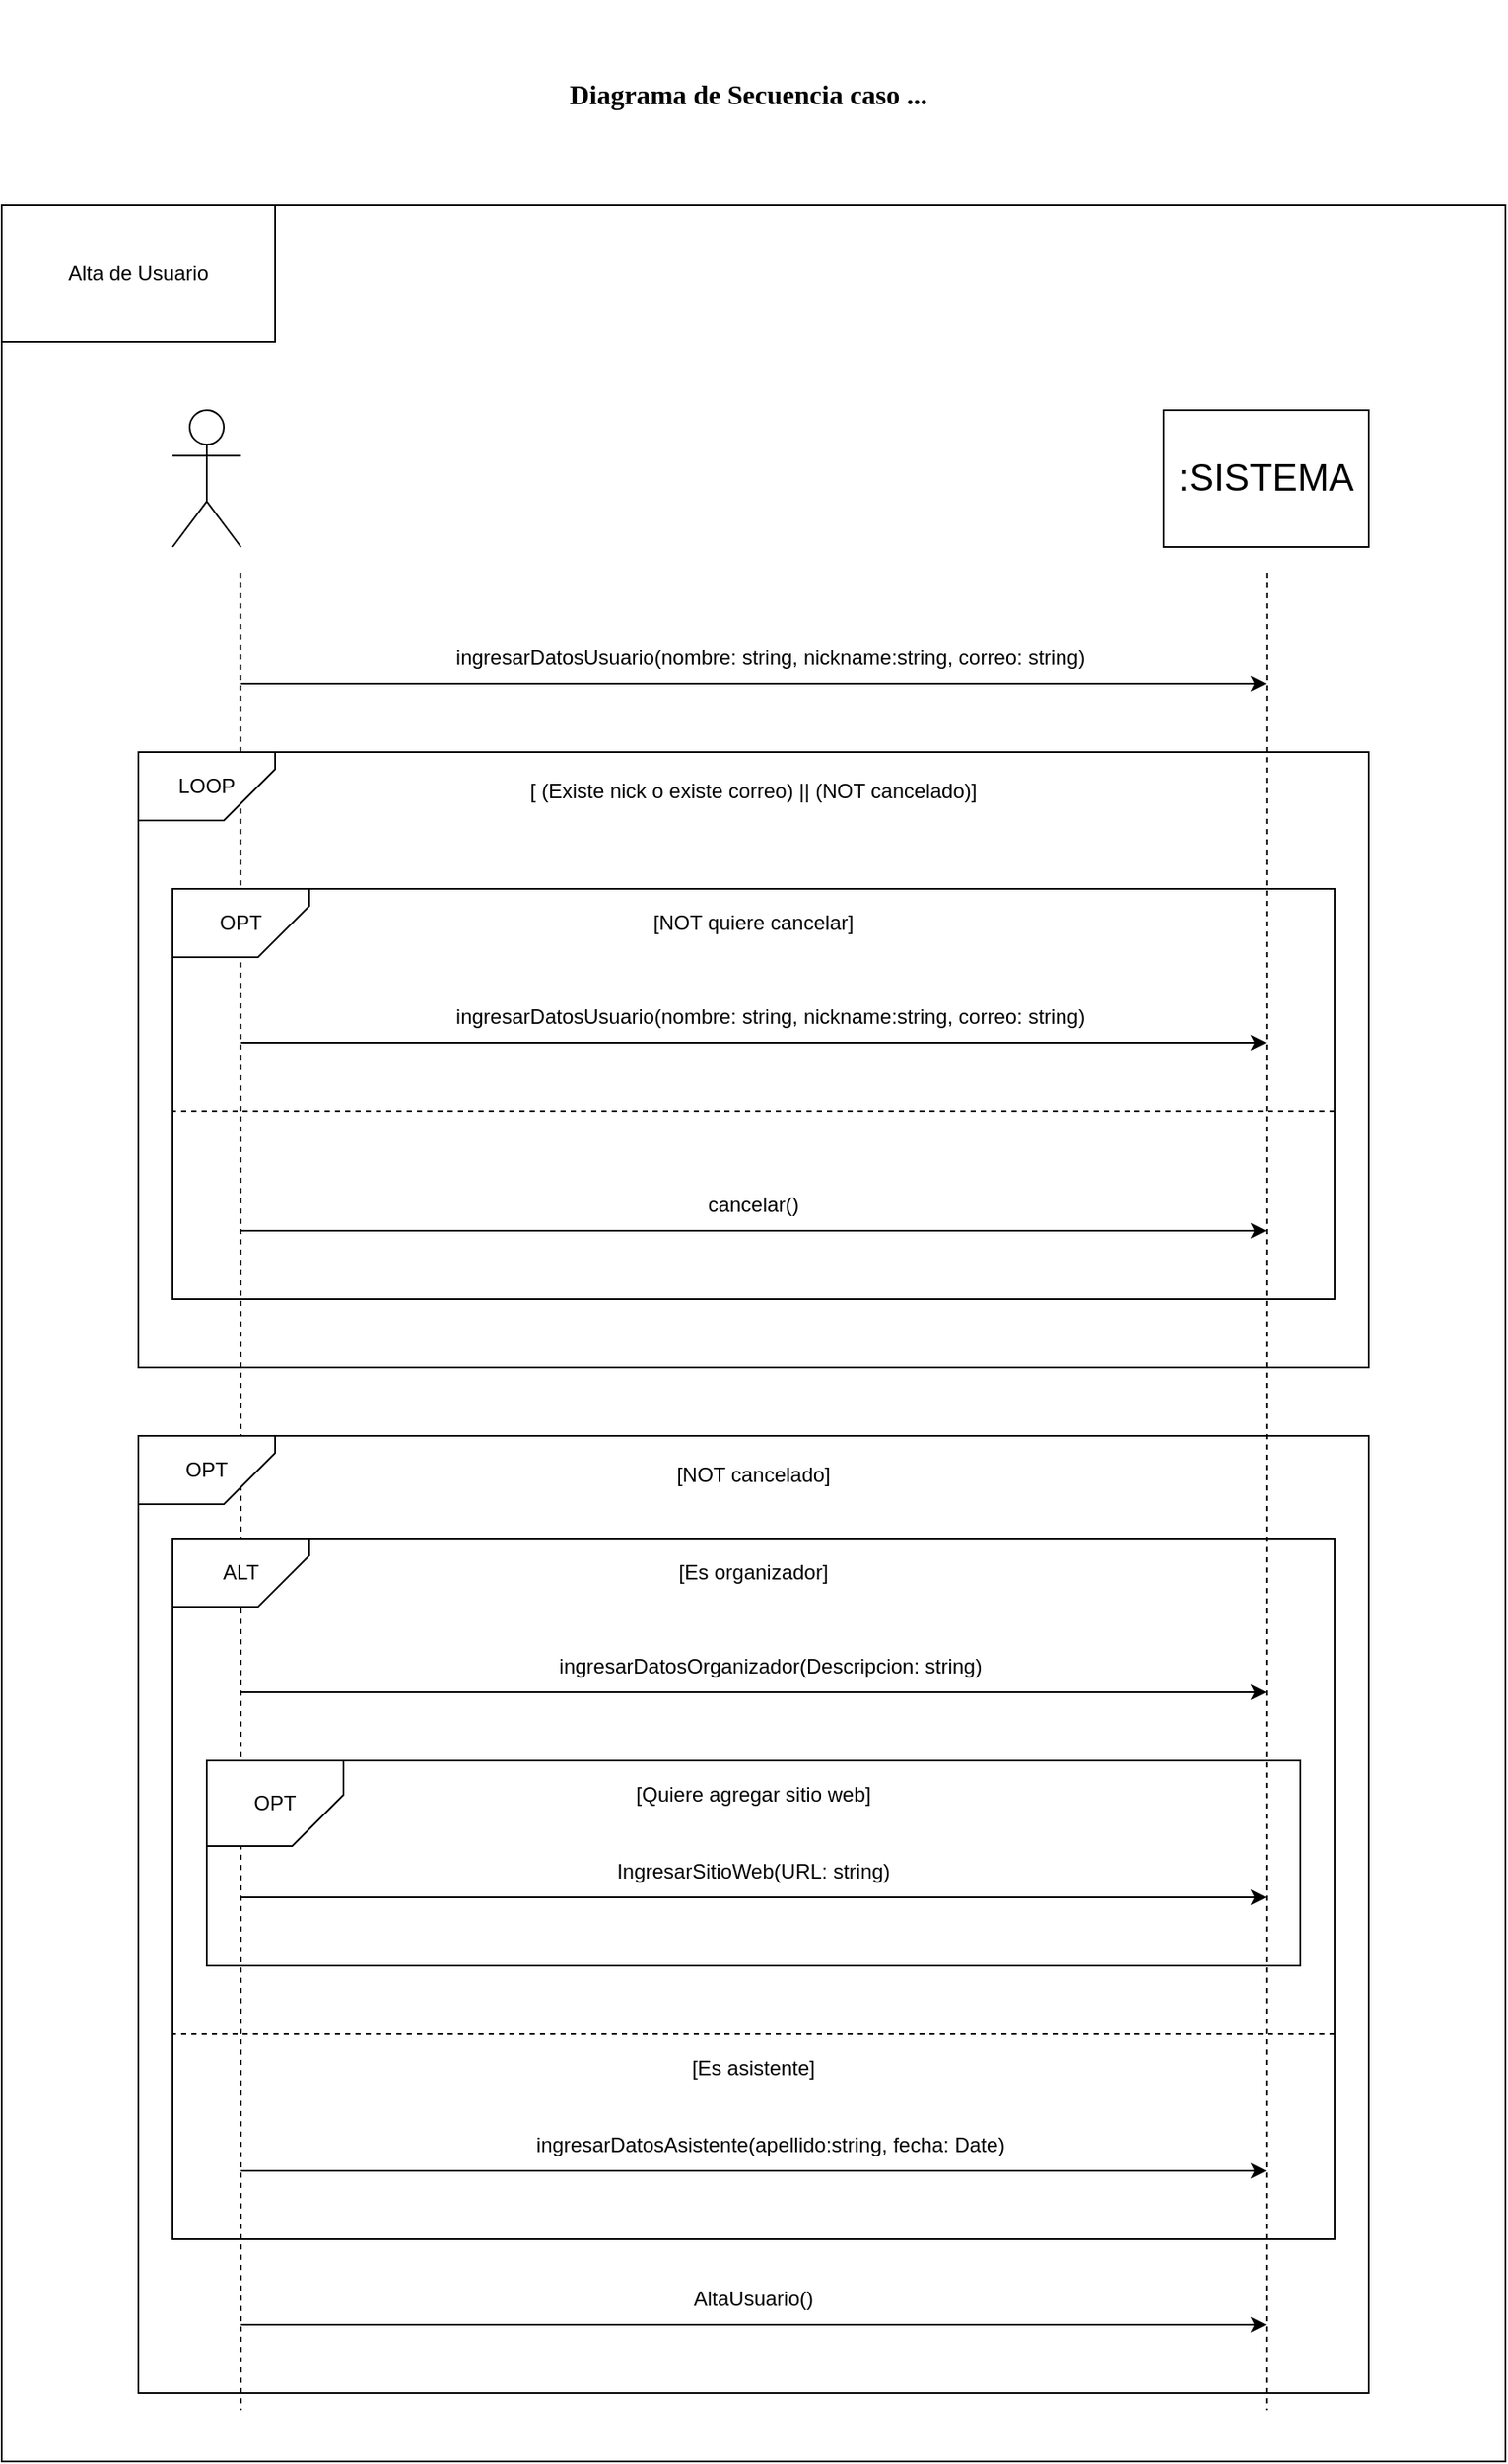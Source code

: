 <mxfile version="28.1.0">
  <diagram name="Page-1" id="SFngXKMeFKJR5RbvRdrw">
    <mxGraphModel dx="597" dy="356" grid="1" gridSize="10" guides="1" tooltips="1" connect="1" arrows="1" fold="1" page="1" pageScale="1" pageWidth="850" pageHeight="1100" math="0" shadow="0">
      <root>
        <mxCell id="0" />
        <mxCell id="1" parent="0" />
        <mxCell id="XvD1D9-V97MnuDnXe-HW-1" value="&lt;font face=&quot;Times New Roman&quot;&gt;&lt;span style=&quot;font-size: 16px;&quot;&gt;&lt;b&gt;Diagrama de Secuencia caso ...&lt;/b&gt;&lt;/span&gt;&lt;/font&gt;" style="text;html=1;align=center;verticalAlign=middle;whiteSpace=wrap;rounded=0;" vertex="1" parent="1">
          <mxGeometry x="547" y="110" width="460" height="110" as="geometry" />
        </mxCell>
        <mxCell id="XvD1D9-V97MnuDnXe-HW-2" value="Alta de Usuario" style="rounded=0;whiteSpace=wrap;html=1;" vertex="1" parent="1">
          <mxGeometry x="340" y="230" width="160" height="80" as="geometry" />
        </mxCell>
        <mxCell id="XvD1D9-V97MnuDnXe-HW-3" value="" style="shape=umlActor;verticalLabelPosition=bottom;verticalAlign=top;html=1;outlineConnect=0;" vertex="1" parent="1">
          <mxGeometry x="440" y="350" width="40" height="80" as="geometry" />
        </mxCell>
        <mxCell id="XvD1D9-V97MnuDnXe-HW-4" value="&lt;font style=&quot;font-size: 22px;&quot;&gt;:SISTEMA&lt;/font&gt;" style="rounded=0;whiteSpace=wrap;html=1;" vertex="1" parent="1">
          <mxGeometry x="1020" y="350" width="120" height="80" as="geometry" />
        </mxCell>
        <mxCell id="XvD1D9-V97MnuDnXe-HW-5" value="" style="endArrow=classic;html=1;rounded=0;" edge="1" parent="1">
          <mxGeometry width="50" height="50" relative="1" as="geometry">
            <mxPoint x="480" y="510" as="sourcePoint" />
            <mxPoint x="1080" y="510" as="targetPoint" />
          </mxGeometry>
        </mxCell>
        <mxCell id="XvD1D9-V97MnuDnXe-HW-6" value="ingresarDatosUsuario(nombre: string, nickname:string, correo: string)" style="text;html=1;align=center;verticalAlign=middle;whiteSpace=wrap;rounded=0;" vertex="1" parent="1">
          <mxGeometry x="550" y="480" width="480" height="30" as="geometry" />
        </mxCell>
        <mxCell id="XvD1D9-V97MnuDnXe-HW-7" value="" style="endArrow=none;dashed=1;html=1;rounded=0;" edge="1" parent="1">
          <mxGeometry width="50" height="50" relative="1" as="geometry">
            <mxPoint x="479.72" y="445" as="sourcePoint" />
            <mxPoint x="480" y="1520" as="targetPoint" />
          </mxGeometry>
        </mxCell>
        <mxCell id="XvD1D9-V97MnuDnXe-HW-8" value="" style="endArrow=none;dashed=1;html=1;rounded=0;" edge="1" parent="1">
          <mxGeometry width="50" height="50" relative="1" as="geometry">
            <mxPoint x="1080.2" y="445" as="sourcePoint" />
            <mxPoint x="1080" y="1520" as="targetPoint" />
          </mxGeometry>
        </mxCell>
        <mxCell id="XvD1D9-V97MnuDnXe-HW-9" value="" style="group" vertex="1" connectable="0" parent="1">
          <mxGeometry x="420" y="550" width="740" height="360" as="geometry" />
        </mxCell>
        <mxCell id="XvD1D9-V97MnuDnXe-HW-10" value="" style="rounded=0;whiteSpace=wrap;html=1;fillColor=none;" vertex="1" parent="XvD1D9-V97MnuDnXe-HW-9">
          <mxGeometry width="720" height="360" as="geometry" />
        </mxCell>
        <mxCell id="XvD1D9-V97MnuDnXe-HW-11" value="LOOP" style="shape=card;whiteSpace=wrap;html=1;flipV=1;flipH=1;" vertex="1" parent="XvD1D9-V97MnuDnXe-HW-9">
          <mxGeometry width="80" height="40" as="geometry" />
        </mxCell>
        <mxCell id="XvD1D9-V97MnuDnXe-HW-12" value="[ (Existe nick o existe correo) || (NOT cancelado)]" style="text;html=1;align=center;verticalAlign=middle;whiteSpace=wrap;rounded=0;" vertex="1" parent="XvD1D9-V97MnuDnXe-HW-9">
          <mxGeometry x="120" width="480" height="46.667" as="geometry" />
        </mxCell>
        <mxCell id="XvD1D9-V97MnuDnXe-HW-13" value="" style="group" vertex="1" connectable="0" parent="XvD1D9-V97MnuDnXe-HW-9">
          <mxGeometry x="20" y="80" width="720" height="240" as="geometry" />
        </mxCell>
        <mxCell id="XvD1D9-V97MnuDnXe-HW-14" value="" style="rounded=0;whiteSpace=wrap;html=1;fillColor=none;" vertex="1" parent="XvD1D9-V97MnuDnXe-HW-13">
          <mxGeometry width="680" height="240" as="geometry" />
        </mxCell>
        <mxCell id="XvD1D9-V97MnuDnXe-HW-15" value="OPT" style="shape=card;whiteSpace=wrap;html=1;flipV=1;flipH=1;" vertex="1" parent="XvD1D9-V97MnuDnXe-HW-13">
          <mxGeometry width="80" height="40" as="geometry" />
        </mxCell>
        <mxCell id="XvD1D9-V97MnuDnXe-HW-16" value="[NOT quiere cancelar]" style="text;html=1;align=center;verticalAlign=middle;whiteSpace=wrap;rounded=0;" vertex="1" parent="XvD1D9-V97MnuDnXe-HW-13">
          <mxGeometry x="100" width="480" height="40" as="geometry" />
        </mxCell>
        <mxCell id="XvD1D9-V97MnuDnXe-HW-17" value="" style="endArrow=classic;html=1;rounded=0;" edge="1" parent="XvD1D9-V97MnuDnXe-HW-13">
          <mxGeometry width="50" height="50" relative="1" as="geometry">
            <mxPoint x="40" y="90" as="sourcePoint" />
            <mxPoint x="640" y="90" as="targetPoint" />
          </mxGeometry>
        </mxCell>
        <mxCell id="XvD1D9-V97MnuDnXe-HW-18" value="ingresarDatosUsuario(nombre: string, nickname:string, correo: string)" style="text;html=1;align=center;verticalAlign=middle;whiteSpace=wrap;rounded=0;" vertex="1" parent="XvD1D9-V97MnuDnXe-HW-13">
          <mxGeometry x="110" y="60" width="480" height="30" as="geometry" />
        </mxCell>
        <mxCell id="XvD1D9-V97MnuDnXe-HW-19" value="" style="endArrow=none;dashed=1;html=1;rounded=0;" edge="1" parent="XvD1D9-V97MnuDnXe-HW-13">
          <mxGeometry width="50" height="50" relative="1" as="geometry">
            <mxPoint x="680" y="130" as="sourcePoint" />
            <mxPoint y="130" as="targetPoint" />
          </mxGeometry>
        </mxCell>
        <mxCell id="XvD1D9-V97MnuDnXe-HW-20" value="cancelar()" style="text;html=1;align=center;verticalAlign=middle;whiteSpace=wrap;rounded=0;" vertex="1" parent="XvD1D9-V97MnuDnXe-HW-13">
          <mxGeometry x="100" y="170" width="480" height="30" as="geometry" />
        </mxCell>
        <mxCell id="XvD1D9-V97MnuDnXe-HW-21" value="" style="endArrow=classic;html=1;rounded=0;" edge="1" parent="XvD1D9-V97MnuDnXe-HW-13">
          <mxGeometry width="50" height="50" relative="1" as="geometry">
            <mxPoint x="40" y="200" as="sourcePoint" />
            <mxPoint x="640" y="200" as="targetPoint" />
          </mxGeometry>
        </mxCell>
        <mxCell id="XvD1D9-V97MnuDnXe-HW-23" value="" style="group" connectable="0" vertex="1" parent="1">
          <mxGeometry x="420" y="950" width="740" height="570" as="geometry" />
        </mxCell>
        <mxCell id="XvD1D9-V97MnuDnXe-HW-24" value="" style="rounded=0;whiteSpace=wrap;html=1;fillColor=none;" vertex="1" parent="XvD1D9-V97MnuDnXe-HW-23">
          <mxGeometry width="720" height="560" as="geometry" />
        </mxCell>
        <mxCell id="XvD1D9-V97MnuDnXe-HW-25" value="OPT" style="shape=card;whiteSpace=wrap;html=1;flipV=1;flipH=1;" vertex="1" parent="XvD1D9-V97MnuDnXe-HW-23">
          <mxGeometry width="80" height="40" as="geometry" />
        </mxCell>
        <mxCell id="XvD1D9-V97MnuDnXe-HW-26" value="[NOT cancelado]" style="text;html=1;align=center;verticalAlign=middle;whiteSpace=wrap;rounded=0;" vertex="1" parent="XvD1D9-V97MnuDnXe-HW-23">
          <mxGeometry x="120" width="480" height="46.667" as="geometry" />
        </mxCell>
        <mxCell id="XvD1D9-V97MnuDnXe-HW-27" value="" style="endArrow=classic;html=1;rounded=0;" edge="1" parent="XvD1D9-V97MnuDnXe-HW-23">
          <mxGeometry width="50" height="50" relative="1" as="geometry">
            <mxPoint x="60" y="520" as="sourcePoint" />
            <mxPoint x="660" y="520" as="targetPoint" />
          </mxGeometry>
        </mxCell>
        <mxCell id="XvD1D9-V97MnuDnXe-HW-28" value="AltaUsuario()" style="text;html=1;align=center;verticalAlign=middle;whiteSpace=wrap;rounded=0;" vertex="1" parent="XvD1D9-V97MnuDnXe-HW-23">
          <mxGeometry x="120" y="490" width="480" height="30" as="geometry" />
        </mxCell>
        <mxCell id="XvD1D9-V97MnuDnXe-HW-22" value="" style="rounded=0;whiteSpace=wrap;html=1;fillColor=none;movable=1;resizable=1;rotatable=1;deletable=1;editable=1;locked=0;connectable=1;" vertex="1" parent="1">
          <mxGeometry x="340" y="230" width="880" height="1320" as="geometry" />
        </mxCell>
        <mxCell id="XvD1D9-V97MnuDnXe-HW-29" value="" style="group" connectable="0" vertex="1" parent="1">
          <mxGeometry x="440" y="1010" width="720" height="480" as="geometry" />
        </mxCell>
        <mxCell id="XvD1D9-V97MnuDnXe-HW-30" value="" style="rounded=0;whiteSpace=wrap;html=1;fillColor=none;" vertex="1" parent="XvD1D9-V97MnuDnXe-HW-29">
          <mxGeometry width="680" height="410" as="geometry" />
        </mxCell>
        <mxCell id="XvD1D9-V97MnuDnXe-HW-31" value="ALT" style="shape=card;whiteSpace=wrap;html=1;flipV=1;flipH=1;" vertex="1" parent="XvD1D9-V97MnuDnXe-HW-29">
          <mxGeometry width="80" height="40" as="geometry" />
        </mxCell>
        <mxCell id="XvD1D9-V97MnuDnXe-HW-32" value="[Es organizador]" style="text;html=1;align=center;verticalAlign=middle;whiteSpace=wrap;rounded=0;" vertex="1" parent="XvD1D9-V97MnuDnXe-HW-29">
          <mxGeometry x="100" width="480" height="40" as="geometry" />
        </mxCell>
        <mxCell id="XvD1D9-V97MnuDnXe-HW-33" value="" style="endArrow=classic;html=1;rounded=0;" edge="1" parent="XvD1D9-V97MnuDnXe-HW-29">
          <mxGeometry width="50" height="50" relative="1" as="geometry">
            <mxPoint x="40" y="90" as="sourcePoint" />
            <mxPoint x="640" y="90" as="targetPoint" />
          </mxGeometry>
        </mxCell>
        <mxCell id="XvD1D9-V97MnuDnXe-HW-34" value="ingresarDatosOrganizador(Descripcion: string)" style="text;html=1;align=center;verticalAlign=middle;whiteSpace=wrap;rounded=0;" vertex="1" parent="XvD1D9-V97MnuDnXe-HW-29">
          <mxGeometry x="110" y="60" width="480" height="30" as="geometry" />
        </mxCell>
        <mxCell id="XvD1D9-V97MnuDnXe-HW-35" value="" style="rounded=0;whiteSpace=wrap;html=1;fillColor=none;" vertex="1" parent="XvD1D9-V97MnuDnXe-HW-29">
          <mxGeometry x="20" y="130" width="640" height="120" as="geometry" />
        </mxCell>
        <mxCell id="XvD1D9-V97MnuDnXe-HW-36" value="[Quiere agregar sitio web]" style="text;html=1;align=center;verticalAlign=middle;whiteSpace=wrap;rounded=0;" vertex="1" parent="XvD1D9-V97MnuDnXe-HW-29">
          <mxGeometry x="100" y="130" width="480" height="40" as="geometry" />
        </mxCell>
        <mxCell id="XvD1D9-V97MnuDnXe-HW-37" value="" style="endArrow=classic;html=1;rounded=0;" edge="1" parent="XvD1D9-V97MnuDnXe-HW-29">
          <mxGeometry width="50" height="50" relative="1" as="geometry">
            <mxPoint x="40" y="210" as="sourcePoint" />
            <mxPoint x="640" y="210" as="targetPoint" />
          </mxGeometry>
        </mxCell>
        <mxCell id="XvD1D9-V97MnuDnXe-HW-38" value="IngresarSitioWeb(URL: string)" style="text;html=1;align=center;verticalAlign=middle;whiteSpace=wrap;rounded=0;" vertex="1" parent="XvD1D9-V97MnuDnXe-HW-29">
          <mxGeometry x="100" y="180" width="480" height="30" as="geometry" />
        </mxCell>
        <mxCell id="XvD1D9-V97MnuDnXe-HW-39" value="" style="endArrow=none;dashed=1;html=1;rounded=0;" edge="1" parent="XvD1D9-V97MnuDnXe-HW-29">
          <mxGeometry width="50" height="50" relative="1" as="geometry">
            <mxPoint x="680" y="290" as="sourcePoint" />
            <mxPoint y="290" as="targetPoint" />
          </mxGeometry>
        </mxCell>
        <mxCell id="XvD1D9-V97MnuDnXe-HW-40" value="[Es asistente]" style="text;html=1;align=center;verticalAlign=middle;whiteSpace=wrap;rounded=0;" vertex="1" parent="XvD1D9-V97MnuDnXe-HW-29">
          <mxGeometry x="100" y="290" width="480" height="40" as="geometry" />
        </mxCell>
        <mxCell id="XvD1D9-V97MnuDnXe-HW-41" value="" style="endArrow=classic;html=1;rounded=0;" edge="1" parent="XvD1D9-V97MnuDnXe-HW-29">
          <mxGeometry width="50" height="50" relative="1" as="geometry">
            <mxPoint x="40" y="370" as="sourcePoint" />
            <mxPoint x="640" y="370" as="targetPoint" />
          </mxGeometry>
        </mxCell>
        <mxCell id="XvD1D9-V97MnuDnXe-HW-42" value="ingresarDatosAsistente(apellido:string, fecha: Date)" style="text;html=1;align=center;verticalAlign=middle;whiteSpace=wrap;rounded=0;" vertex="1" parent="XvD1D9-V97MnuDnXe-HW-29">
          <mxGeometry x="110" y="340" width="480" height="30" as="geometry" />
        </mxCell>
        <mxCell id="XvD1D9-V97MnuDnXe-HW-43" value="OPT" style="shape=card;whiteSpace=wrap;html=1;flipV=1;flipH=1;" vertex="1" parent="XvD1D9-V97MnuDnXe-HW-29">
          <mxGeometry x="20" y="130" width="80" height="50" as="geometry" />
        </mxCell>
      </root>
    </mxGraphModel>
  </diagram>
</mxfile>
